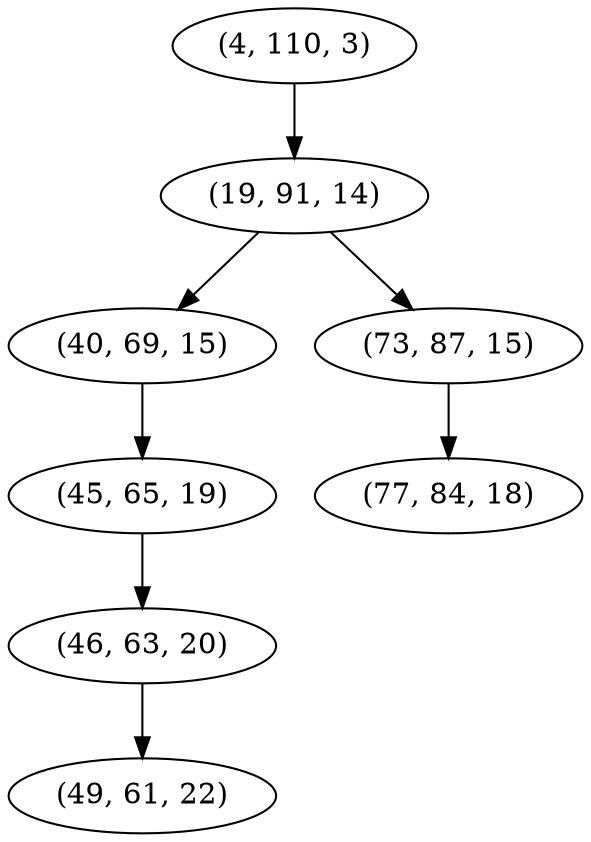 digraph tree {
    "(4, 110, 3)";
    "(19, 91, 14)";
    "(40, 69, 15)";
    "(45, 65, 19)";
    "(46, 63, 20)";
    "(49, 61, 22)";
    "(73, 87, 15)";
    "(77, 84, 18)";
    "(4, 110, 3)" -> "(19, 91, 14)";
    "(19, 91, 14)" -> "(40, 69, 15)";
    "(19, 91, 14)" -> "(73, 87, 15)";
    "(40, 69, 15)" -> "(45, 65, 19)";
    "(45, 65, 19)" -> "(46, 63, 20)";
    "(46, 63, 20)" -> "(49, 61, 22)";
    "(73, 87, 15)" -> "(77, 84, 18)";
}
